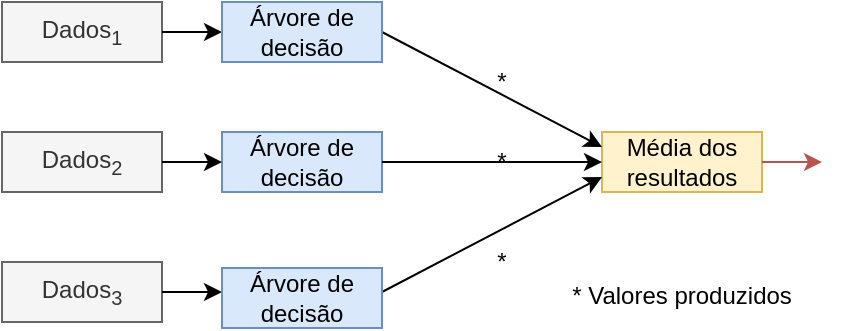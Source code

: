 <mxfile pages="1" version="11.2.2" type="device"><diagram id="-NaAKoLj8MM__7g6DqiE" name="Page-1"><mxGraphModel dx="1108" dy="432" grid="1" gridSize="10" guides="1" tooltips="1" connect="1" arrows="1" fold="1" page="1" pageScale="1" pageWidth="827" pageHeight="1169" math="0" shadow="0"><root><mxCell id="0"/><mxCell id="1" parent="0"/><mxCell id="ZqL8hesjnKmR4wsk6EcQ-1" value="Dados&lt;sub&gt;1&lt;/sub&gt;" style="rounded=0;whiteSpace=wrap;html=1;fillColor=#f5f5f5;strokeColor=#666666;fontColor=#333333;" parent="1" vertex="1"><mxGeometry x="230" y="240" width="80" height="30" as="geometry"/></mxCell><mxCell id="ZqL8hesjnKmR4wsk6EcQ-2" value="Dados&lt;sub&gt;2&lt;/sub&gt;" style="rounded=0;whiteSpace=wrap;html=1;fillColor=#f5f5f5;strokeColor=#666666;fontColor=#333333;" parent="1" vertex="1"><mxGeometry x="230" y="305" width="80" height="30" as="geometry"/></mxCell><mxCell id="ZqL8hesjnKmR4wsk6EcQ-3" value="Dados&lt;sub&gt;3&lt;/sub&gt;" style="rounded=0;whiteSpace=wrap;html=1;fillColor=#f5f5f5;strokeColor=#666666;fontColor=#333333;" parent="1" vertex="1"><mxGeometry x="230" y="370" width="80" height="30" as="geometry"/></mxCell><mxCell id="ZqL8hesjnKmR4wsk6EcQ-6" value="Árvore de&lt;br&gt;decisão" style="rounded=0;whiteSpace=wrap;html=1;fillColor=#dae8fc;strokeColor=#6c8ebf;" parent="1" vertex="1"><mxGeometry x="340" y="305" width="80" height="30" as="geometry"/></mxCell><mxCell id="ZqL8hesjnKmR4wsk6EcQ-8" value="" style="endArrow=classic;html=1;entryX=0;entryY=0.5;entryDx=0;entryDy=0;exitX=1;exitY=0.5;exitDx=0;exitDy=0;" parent="1" source="ZqL8hesjnKmR4wsk6EcQ-1" edge="1"><mxGeometry width="50" height="50" relative="1" as="geometry"><mxPoint x="230" y="440" as="sourcePoint"/><mxPoint x="340" y="255" as="targetPoint"/></mxGeometry></mxCell><mxCell id="ZqL8hesjnKmR4wsk6EcQ-9" value="" style="endArrow=classic;html=1;entryX=0;entryY=0.5;entryDx=0;entryDy=0;exitX=1;exitY=0.5;exitDx=0;exitDy=0;" parent="1" source="ZqL8hesjnKmR4wsk6EcQ-2" target="ZqL8hesjnKmR4wsk6EcQ-6" edge="1"><mxGeometry width="50" height="50" relative="1" as="geometry"><mxPoint x="320" y="280" as="sourcePoint"/><mxPoint x="350" y="280" as="targetPoint"/></mxGeometry></mxCell><mxCell id="ZqL8hesjnKmR4wsk6EcQ-10" value="" style="endArrow=classic;html=1;entryX=0;entryY=0.5;entryDx=0;entryDy=0;exitX=1;exitY=0.5;exitDx=0;exitDy=0;" parent="1" source="ZqL8hesjnKmR4wsk6EcQ-3" edge="1"><mxGeometry width="50" height="50" relative="1" as="geometry"><mxPoint x="320" y="345" as="sourcePoint"/><mxPoint x="340" y="385" as="targetPoint"/></mxGeometry></mxCell><mxCell id="ZqL8hesjnKmR4wsk6EcQ-12" value="Média dos&lt;br&gt;resultados" style="rounded=0;whiteSpace=wrap;html=1;fillColor=#fff2cc;strokeColor=#d6b656;" parent="1" vertex="1"><mxGeometry x="530" y="305" width="80" height="30" as="geometry"/></mxCell><mxCell id="ZqL8hesjnKmR4wsk6EcQ-14" value="" style="endArrow=classic;html=1;entryX=0;entryY=0.25;entryDx=0;entryDy=0;exitX=1;exitY=0.5;exitDx=0;exitDy=0;" parent="1" target="ZqL8hesjnKmR4wsk6EcQ-12" edge="1"><mxGeometry width="50" height="50" relative="1" as="geometry"><mxPoint x="420" y="255" as="sourcePoint"/><mxPoint x="280" y="420" as="targetPoint"/></mxGeometry></mxCell><mxCell id="ZqL8hesjnKmR4wsk6EcQ-15" value="" style="endArrow=classic;html=1;exitX=1;exitY=0.5;exitDx=0;exitDy=0;entryX=0;entryY=0.5;entryDx=0;entryDy=0;" parent="1" source="ZqL8hesjnKmR4wsk6EcQ-6" target="ZqL8hesjnKmR4wsk6EcQ-12" edge="1"><mxGeometry width="50" height="50" relative="1" as="geometry"><mxPoint x="430" y="295" as="sourcePoint"/><mxPoint x="520" y="338" as="targetPoint"/></mxGeometry></mxCell><mxCell id="ZqL8hesjnKmR4wsk6EcQ-16" value="" style="endArrow=classic;html=1;exitX=1;exitY=0.5;exitDx=0;exitDy=0;entryX=0;entryY=0.75;entryDx=0;entryDy=0;" parent="1" target="ZqL8hesjnKmR4wsk6EcQ-12" edge="1"><mxGeometry width="50" height="50" relative="1" as="geometry"><mxPoint x="420" y="385" as="sourcePoint"/><mxPoint x="520" y="360" as="targetPoint"/></mxGeometry></mxCell><mxCell id="ZqL8hesjnKmR4wsk6EcQ-20" value="*" style="text;html=1;strokeColor=none;fillColor=none;align=center;verticalAlign=middle;whiteSpace=wrap;rounded=0;" parent="1" vertex="1"><mxGeometry x="460" y="360" width="40" height="20" as="geometry"/></mxCell><mxCell id="ZqL8hesjnKmR4wsk6EcQ-21" value="*" style="text;html=1;strokeColor=none;fillColor=none;align=center;verticalAlign=middle;whiteSpace=wrap;rounded=0;" parent="1" vertex="1"><mxGeometry x="460" y="310" width="40" height="20" as="geometry"/></mxCell><mxCell id="ZqL8hesjnKmR4wsk6EcQ-22" value="*" style="text;html=1;strokeColor=none;fillColor=none;align=center;verticalAlign=middle;whiteSpace=wrap;rounded=0;" parent="1" vertex="1"><mxGeometry x="460" y="270" width="40" height="20" as="geometry"/></mxCell><mxCell id="ZqL8hesjnKmR4wsk6EcQ-23" value="* Valores produzidos" style="text;html=1;strokeColor=none;fillColor=none;align=center;verticalAlign=middle;whiteSpace=wrap;rounded=0;" parent="1" vertex="1"><mxGeometry x="500" y="373" width="140" height="28" as="geometry"/></mxCell><mxCell id="jwJxI5s7gKAO69JKC-QS-1" value="Árvore de&lt;br&gt;decisão" style="rounded=0;whiteSpace=wrap;html=1;fillColor=#dae8fc;strokeColor=#6c8ebf;" parent="1" vertex="1"><mxGeometry x="340" y="240" width="80" height="30" as="geometry"/></mxCell><mxCell id="jwJxI5s7gKAO69JKC-QS-2" value="Árvore de&lt;br&gt;decisão" style="rounded=0;whiteSpace=wrap;html=1;fillColor=#dae8fc;strokeColor=#6c8ebf;" parent="1" vertex="1"><mxGeometry x="340" y="373" width="80" height="30" as="geometry"/></mxCell><mxCell id="jwJxI5s7gKAO69JKC-QS-3" value="" style="endArrow=classic;html=1;exitX=1;exitY=0.5;exitDx=0;exitDy=0;fillColor=#f8cecc;strokeColor=#b85450;" parent="1" source="ZqL8hesjnKmR4wsk6EcQ-12" edge="1"><mxGeometry width="50" height="50" relative="1" as="geometry"><mxPoint x="320" y="265" as="sourcePoint"/><mxPoint x="640" y="320" as="targetPoint"/></mxGeometry></mxCell></root></mxGraphModel></diagram></mxfile>